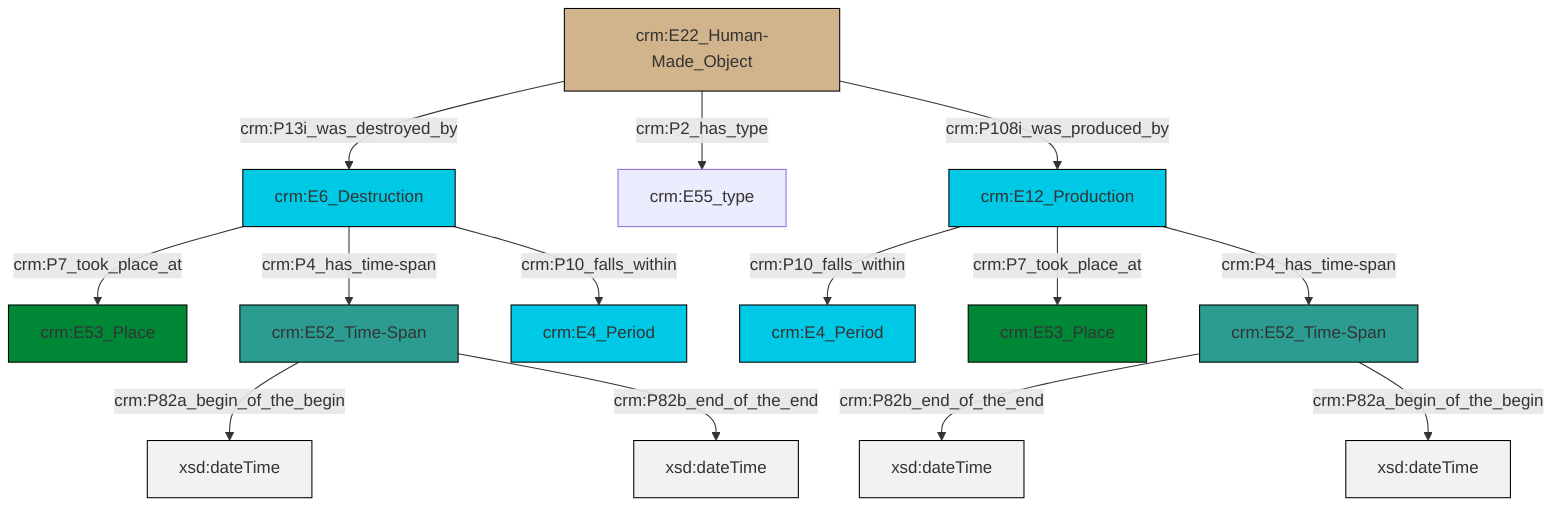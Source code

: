 graph TD
classDef Literal fill:#f2f2f2,stroke:#000000;
classDef CRM_Entity fill:#FFFFFF,stroke:#000000;
classDef Temporal_Entity fill:#00C9E6, stroke:#000000;
classDef Type fill:#E18312, stroke:#000000;
classDef Time-Span fill:#2C9C91, stroke:#000000;
classDef Appellation fill:#FFEB7F, stroke:#000000;
classDef Place fill:#008836, stroke:#000000;
classDef Persistent_Item fill:#B266B2, stroke:#000000;
classDef Conceptual_Object fill:#FFD700, stroke:#000000;
classDef Physical_Thing fill:#D2B48C, stroke:#000000;
classDef Actor fill:#f58aad, stroke:#000000;
classDef PC_Classes fill:#4ce600, stroke:#000000;
classDef Multi fill:#cccccc,stroke:#000000;

6["crm:E6_Destruction"]:::Temporal_Entity -->|crm:P7_took_place_at| 7["crm:E53_Place"]:::Place
8["crm:E12_Production"]:::Temporal_Entity -->|crm:P10_falls_within| 0["crm:E4_Period"]:::Temporal_Entity
2["crm:E52_Time-Span"]:::Time-Span -->|crm:P82b_end_of_the_end| 9[xsd:dateTime]:::Literal
8["crm:E12_Production"]:::Temporal_Entity -->|crm:P7_took_place_at| 4["crm:E53_Place"]:::Place
8["crm:E12_Production"]:::Temporal_Entity -->|crm:P4_has_time-span| 2["crm:E52_Time-Span"]:::Time-Span
14["crm:E52_Time-Span"]:::Time-Span -->|crm:P82a_begin_of_the_begin| 15[xsd:dateTime]:::Literal
10["crm:E22_Human-Made_Object"]:::Physical_Thing -->|crm:P13i_was_destroyed_by| 6["crm:E6_Destruction"]:::Temporal_Entity
2["crm:E52_Time-Span"]:::Time-Span -->|crm:P82a_begin_of_the_begin| 17[xsd:dateTime]:::Literal
10["crm:E22_Human-Made_Object"]:::Physical_Thing -->|crm:P2_has_type| 18["crm:E55_type"]:::Default
10["crm:E22_Human-Made_Object"]:::Physical_Thing -->|crm:P108i_was_produced_by| 8["crm:E12_Production"]:::Temporal_Entity
6["crm:E6_Destruction"]:::Temporal_Entity -->|crm:P4_has_time-span| 14["crm:E52_Time-Span"]:::Time-Span
6["crm:E6_Destruction"]:::Temporal_Entity -->|crm:P10_falls_within| 12["crm:E4_Period"]:::Temporal_Entity
14["crm:E52_Time-Span"]:::Time-Span -->|crm:P82b_end_of_the_end| 22[xsd:dateTime]:::Literal